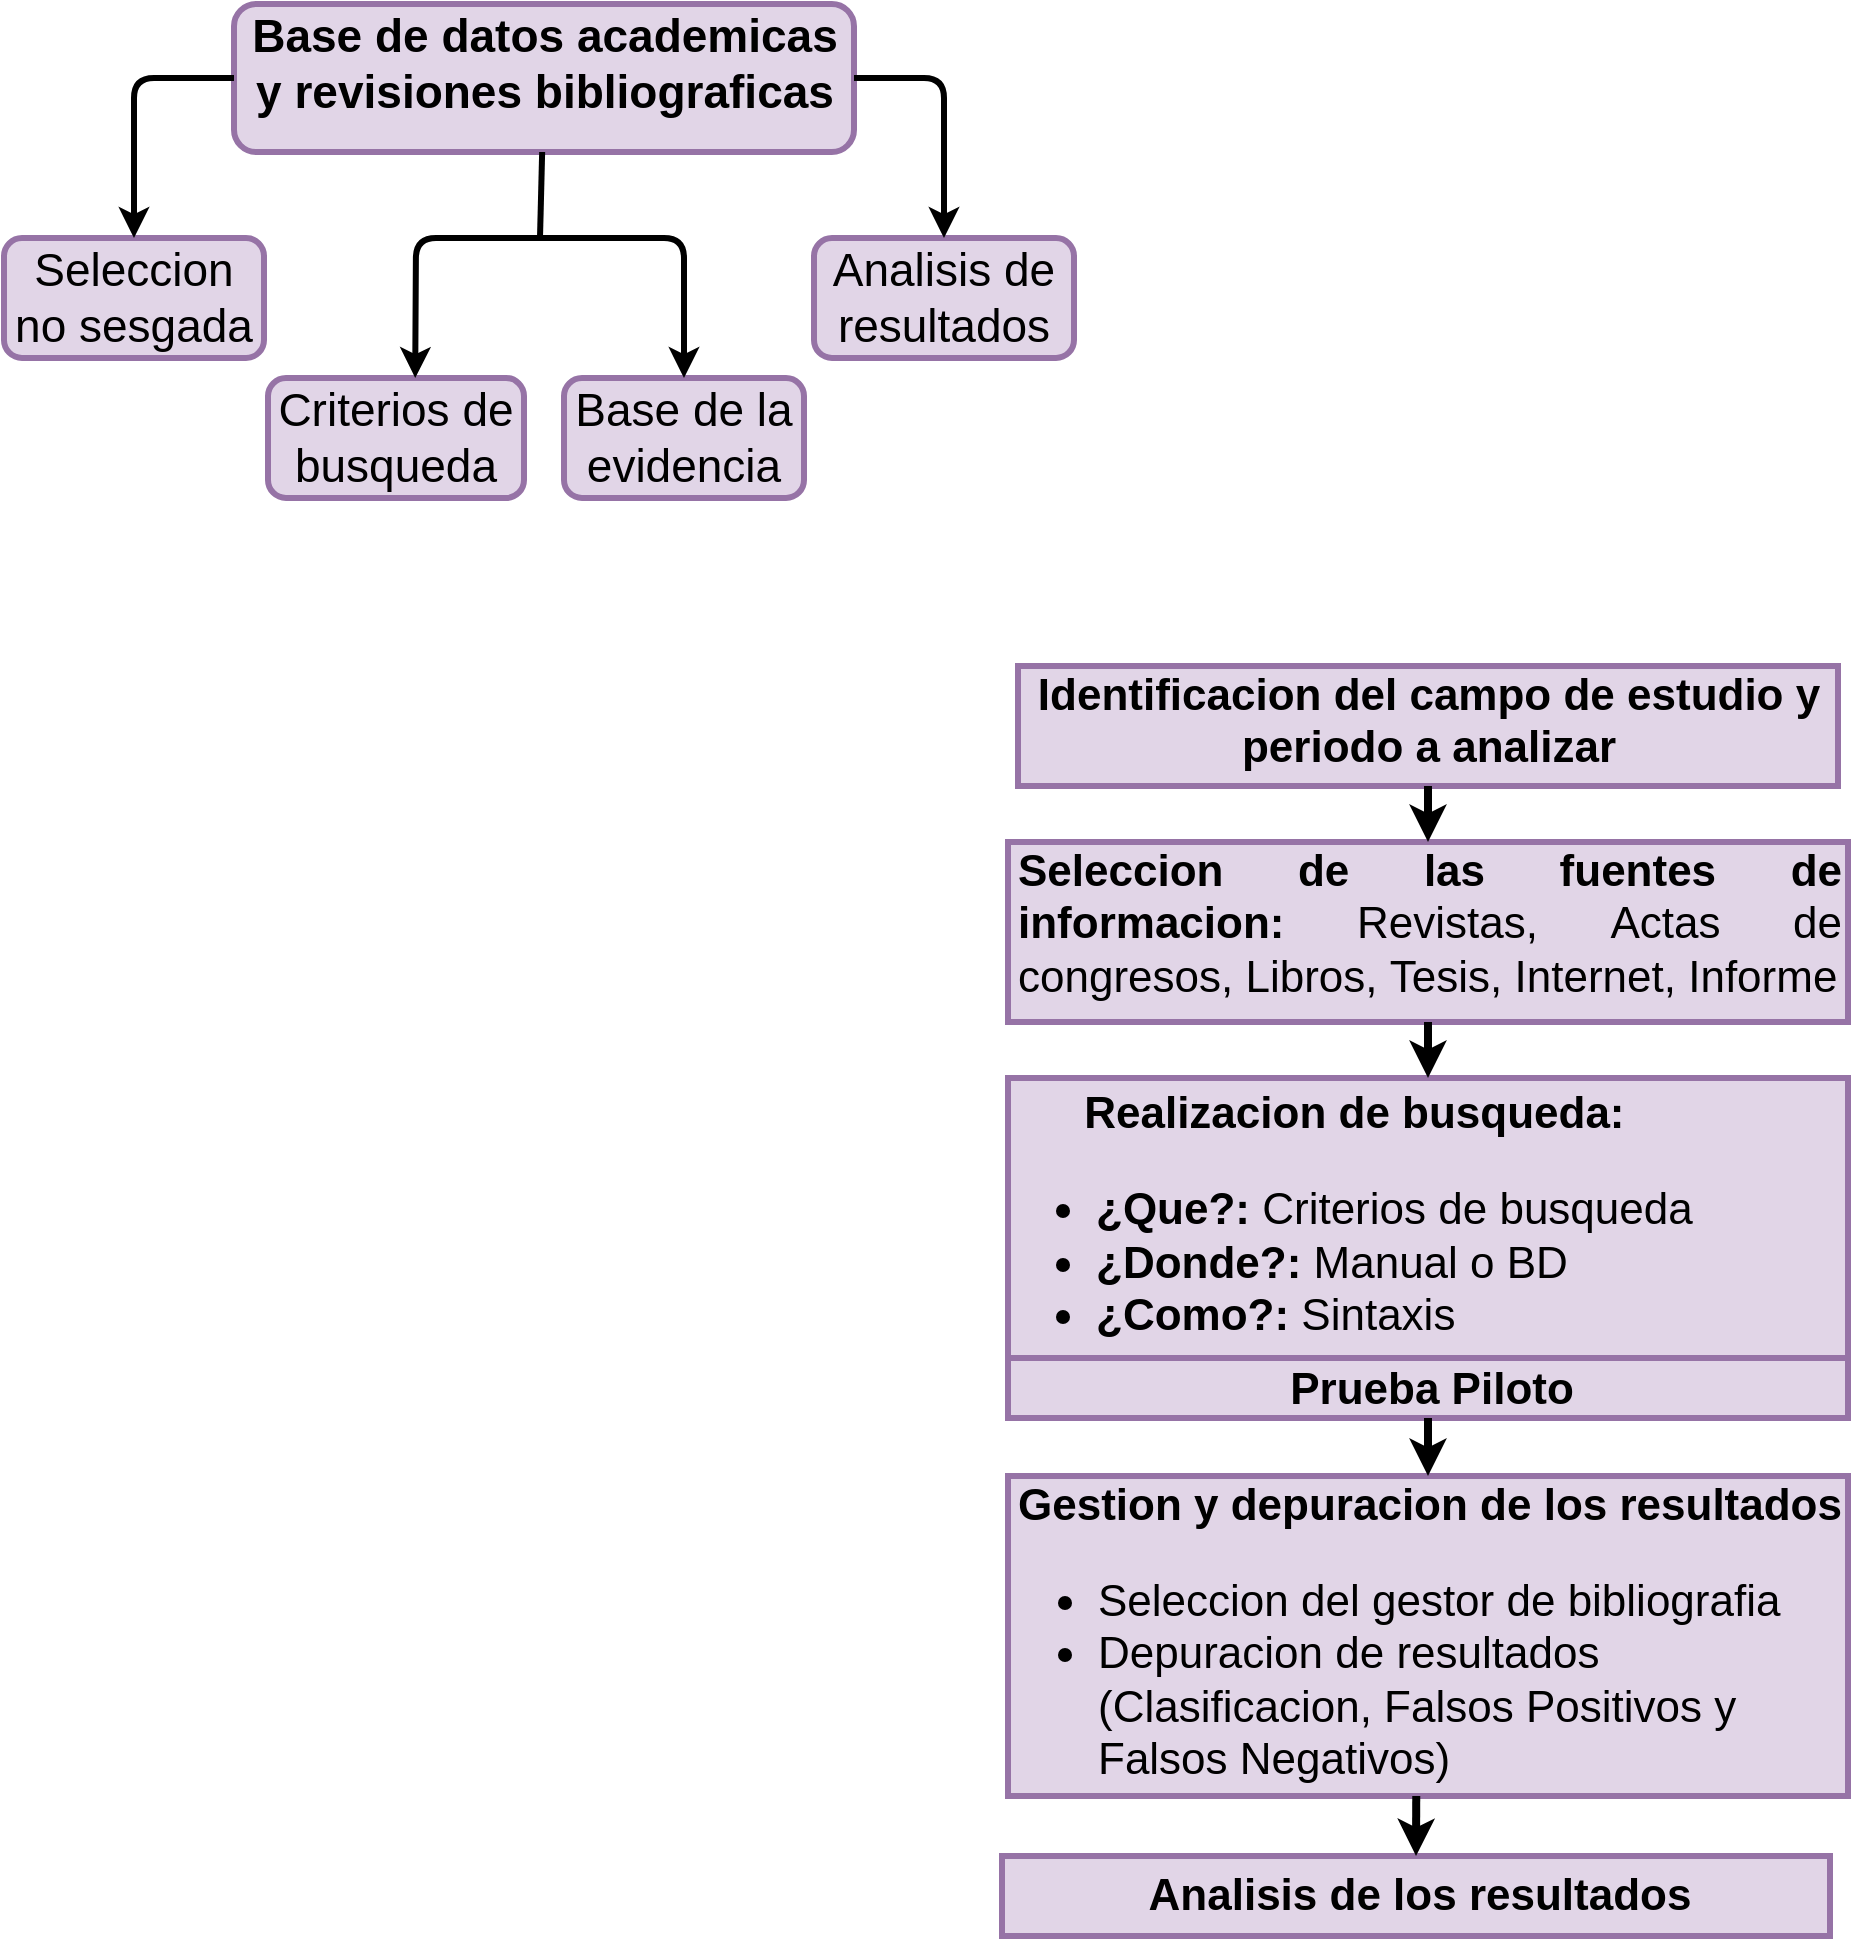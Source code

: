 <mxfile version="13.9.9" type="device"><diagram id="lKFYEOizSx88vdT_Pybc" name="Página-1"><mxGraphModel dx="852" dy="494" grid="1" gridSize="10" guides="1" tooltips="1" connect="1" arrows="1" fold="1" page="1" pageScale="1" pageWidth="2000" pageHeight="1200" math="0" shadow="0"><root><mxCell id="0"/><mxCell id="1" parent="0"/><mxCell id="fxqKXoC68d6CqEp5pSco-1" value="&lt;div style=&quot;font-size: 23px;&quot;&gt;Base de datos academicas y revisiones bibliograficas&lt;/div&gt;&lt;div style=&quot;font-size: 23px;&quot;&gt;&lt;br style=&quot;font-size: 23px;&quot;&gt;&lt;/div&gt;" style="rounded=1;whiteSpace=wrap;html=1;fillColor=#e1d5e7;strokeColor=#9673a6;strokeWidth=3;fontSize=23;spacingTop=5;fontStyle=1;spacingBottom=-9;spacingRight=1;spacingLeft=2;" vertex="1" parent="1"><mxGeometry x="210" y="113" width="310" height="74" as="geometry"/></mxCell><mxCell id="fxqKXoC68d6CqEp5pSco-3" value="Criterios de busqueda" style="rounded=1;whiteSpace=wrap;html=1;fillColor=#e1d5e7;strokeColor=#9673a6;strokeWidth=3;fontSize=23;" vertex="1" parent="1"><mxGeometry x="227" y="300" width="128" height="60" as="geometry"/></mxCell><mxCell id="fxqKXoC68d6CqEp5pSco-4" value="Seleccion no sesgada" style="rounded=1;whiteSpace=wrap;html=1;fillColor=#e1d5e7;strokeColor=#9673a6;strokeWidth=3;fontSize=23;" vertex="1" parent="1"><mxGeometry x="95" y="230" width="130" height="60" as="geometry"/></mxCell><mxCell id="fxqKXoC68d6CqEp5pSco-5" value="Base de la evidencia" style="rounded=1;whiteSpace=wrap;html=1;fillColor=#e1d5e7;strokeColor=#9673a6;strokeWidth=3;fontSize=23;" vertex="1" parent="1"><mxGeometry x="375" y="300" width="120" height="60" as="geometry"/></mxCell><mxCell id="fxqKXoC68d6CqEp5pSco-6" value="Analisis de resultados" style="rounded=1;whiteSpace=wrap;html=1;fillColor=#e1d5e7;strokeColor=#9673a6;strokeWidth=3;fontSize=23;" vertex="1" parent="1"><mxGeometry x="500" y="230" width="130" height="60" as="geometry"/></mxCell><mxCell id="fxqKXoC68d6CqEp5pSco-9" value="" style="endArrow=classic;html=1;fontSize=16;strokeWidth=3;exitX=1;exitY=0.5;exitDx=0;exitDy=0;entryX=0.5;entryY=0;entryDx=0;entryDy=0;" edge="1" parent="1" source="fxqKXoC68d6CqEp5pSco-1" target="fxqKXoC68d6CqEp5pSco-6"><mxGeometry width="50" height="50" relative="1" as="geometry"><mxPoint x="610" y="190" as="sourcePoint"/><mxPoint x="660" y="140" as="targetPoint"/><Array as="points"><mxPoint x="565" y="150"/></Array></mxGeometry></mxCell><mxCell id="fxqKXoC68d6CqEp5pSco-10" value="" style="endArrow=classic;html=1;fontSize=16;strokeWidth=3;exitX=0;exitY=0.5;exitDx=0;exitDy=0;entryX=0.5;entryY=0;entryDx=0;entryDy=0;" edge="1" parent="1" source="fxqKXoC68d6CqEp5pSco-1" target="fxqKXoC68d6CqEp5pSco-4"><mxGeometry width="50" height="50" relative="1" as="geometry"><mxPoint x="610" y="190" as="sourcePoint"/><mxPoint x="660" y="140" as="targetPoint"/><Array as="points"><mxPoint x="160" y="150"/></Array></mxGeometry></mxCell><mxCell id="fxqKXoC68d6CqEp5pSco-11" value="" style="endArrow=none;html=1;strokeWidth=3;fontSize=16;" edge="1" parent="1" source="fxqKXoC68d6CqEp5pSco-1"><mxGeometry width="50" height="50" relative="1" as="geometry"><mxPoint x="410" y="240" as="sourcePoint"/><mxPoint x="363" y="230" as="targetPoint"/></mxGeometry></mxCell><mxCell id="fxqKXoC68d6CqEp5pSco-12" value="" style="endArrow=classic;startArrow=classic;html=1;strokeWidth=3;fontSize=16;exitX=0.575;exitY=0;exitDx=0;exitDy=0;exitPerimeter=0;entryX=0.5;entryY=0;entryDx=0;entryDy=0;" edge="1" parent="1" source="fxqKXoC68d6CqEp5pSco-3" target="fxqKXoC68d6CqEp5pSco-5"><mxGeometry width="50" height="50" relative="1" as="geometry"><mxPoint x="330" y="300" as="sourcePoint"/><mxPoint x="410" y="270" as="targetPoint"/><Array as="points"><mxPoint x="301" y="230"/><mxPoint x="435" y="230"/></Array></mxGeometry></mxCell><mxCell id="fxqKXoC68d6CqEp5pSco-17" value="&lt;div style=&quot;font-size: 22px;&quot;&gt;&lt;div style=&quot;text-align: justify; font-size: 22px;&quot;&gt;&lt;b style=&quot;font-size: 22px;&quot;&gt;Seleccion de las fuentes de informacion:&lt;/b&gt;&amp;nbsp;&lt;span style=&quot;font-size: 22px;&quot;&gt;Revistas,&amp;nbsp;&lt;/span&gt;&lt;span style=&quot;font-size: 22px;&quot;&gt;Actas de congresos,&amp;nbsp;&lt;/span&gt;&lt;span style=&quot;font-size: 22px;&quot;&gt;Libros,&amp;nbsp;&lt;/span&gt;&lt;span style=&quot;font-size: 22px;&quot;&gt;Tesis,&amp;nbsp;&lt;/span&gt;&lt;span style=&quot;font-size: 22px;&quot;&gt;Internet,&amp;nbsp;&lt;/span&gt;&lt;span style=&quot;font-size: 22px;&quot;&gt;Informe&lt;/span&gt;&lt;/div&gt;&lt;div style=&quot;text-align: justify; font-size: 22px;&quot;&gt;&lt;br style=&quot;font-size: 22px;&quot;&gt;&lt;/div&gt;&lt;/div&gt;" style="rounded=0;whiteSpace=wrap;html=1;fillColor=#e1d5e7;strokeColor=#9673a6;strokeWidth=3;fontSize=22;spacingTop=17;fontStyle=0;spacingBottom=0;spacingRight=1;spacingLeft=5;align=right;" vertex="1" parent="1"><mxGeometry x="597" y="532" width="420" height="90" as="geometry"/></mxCell><mxCell id="fxqKXoC68d6CqEp5pSco-18" value="&lt;div style=&quot;font-size: 22px&quot;&gt;&lt;div style=&quot;font-size: 22px&quot;&gt;&lt;b&gt;Identificacion del campo de estudio y periodo a analizar&lt;/b&gt;&lt;/div&gt;&lt;div style=&quot;font-size: 22px&quot;&gt;&lt;br style=&quot;font-size: 22px&quot;&gt;&lt;/div&gt;&lt;/div&gt;" style="rounded=0;whiteSpace=wrap;html=1;fillColor=#e1d5e7;strokeColor=#9673a6;strokeWidth=3;fontSize=22;spacingTop=22;fontStyle=0;spacingBottom=0;spacingRight=1;spacingLeft=2;align=center;" vertex="1" parent="1"><mxGeometry x="602" y="444" width="410" height="60" as="geometry"/></mxCell><mxCell id="fxqKXoC68d6CqEp5pSco-22" value="&lt;div&gt;&lt;div style=&quot;text-align: center&quot;&gt;&lt;b&gt;Realizacion de busqueda:&lt;/b&gt;&lt;/div&gt;&lt;div&gt;&lt;ul&gt;&lt;li&gt;&lt;b&gt;¿Que?:&amp;nbsp;&lt;/b&gt;Criterios de busqueda&lt;/li&gt;&lt;li&gt;&lt;b&gt;¿Donde?:&amp;nbsp;&lt;/b&gt;Manual o BD&lt;/li&gt;&lt;li&gt;&lt;b&gt;¿Como?:&amp;nbsp;&lt;/b&gt;Sintaxis&lt;/li&gt;&lt;/ul&gt;&lt;/div&gt;&lt;/div&gt;" style="rounded=0;whiteSpace=wrap;html=1;fillColor=#e1d5e7;strokeColor=#9673a6;strokeWidth=3;fontSize=22;spacingTop=18;fontStyle=0;spacingBottom=0;spacingRight=1;spacingLeft=2;align=left;" vertex="1" parent="1"><mxGeometry x="597" y="650" width="420" height="140" as="geometry"/></mxCell><mxCell id="fxqKXoC68d6CqEp5pSco-23" value="&lt;div style=&quot;font-size: 22px&quot;&gt;&lt;div style=&quot;font-size: 22px&quot;&gt;&lt;b&gt;Prueba Piloto&lt;/b&gt;&lt;/div&gt;&lt;/div&gt;" style="rounded=0;whiteSpace=wrap;html=1;fillColor=#e1d5e7;strokeColor=#9673a6;strokeWidth=3;fontSize=22;spacingTop=2;fontStyle=0;spacingBottom=0;spacingRight=1;spacingLeft=5;align=center;" vertex="1" parent="1"><mxGeometry x="597" y="790" width="420" height="30" as="geometry"/></mxCell><mxCell id="fxqKXoC68d6CqEp5pSco-24" value="&lt;div style=&quot;font-size: 22px&quot;&gt;&lt;div style=&quot;font-size: 22px&quot;&gt;&lt;div style=&quot;text-align: center&quot;&gt;&lt;b&gt;Gestion y depuracion de los resultados&lt;/b&gt;&lt;/div&gt;&lt;div style=&quot;text-align: left&quot;&gt;&lt;ul&gt;&lt;li&gt;Seleccion del gestor de bibliografia&lt;/li&gt;&lt;li&gt;Depuracion de resultados (Clasificacion, Falsos Positivos y Falsos Negativos)&lt;/li&gt;&lt;/ul&gt;&lt;/div&gt;&lt;/div&gt;&lt;/div&gt;" style="rounded=0;whiteSpace=wrap;html=1;fillColor=#e1d5e7;strokeColor=#9673a6;strokeWidth=3;fontSize=22;spacingTop=17;fontStyle=0;spacingBottom=0;spacingRight=1;spacingLeft=5;align=right;" vertex="1" parent="1"><mxGeometry x="597" y="849" width="420" height="160" as="geometry"/></mxCell><mxCell id="fxqKXoC68d6CqEp5pSco-25" value="&lt;div style=&quot;font-size: 22px&quot;&gt;&lt;div style=&quot;font-size: 22px&quot;&gt;&lt;div style=&quot;&quot;&gt;&lt;b&gt;Analisis de los resultados&lt;/b&gt;&lt;/div&gt;&lt;/div&gt;&lt;/div&gt;" style="rounded=0;whiteSpace=wrap;html=1;fillColor=#e1d5e7;strokeColor=#9673a6;strokeWidth=3;fontSize=22;spacingTop=0;fontStyle=0;spacingBottom=0;spacingRight=1;spacingLeft=5;align=center;" vertex="1" parent="1"><mxGeometry x="594" y="1039" width="414" height="40" as="geometry"/></mxCell><mxCell id="fxqKXoC68d6CqEp5pSco-28" value="" style="endArrow=classic;html=1;strokeWidth=4;fontSize=22;entryX=0.5;entryY=0;entryDx=0;entryDy=0;exitX=0.5;exitY=1;exitDx=0;exitDy=0;fontColor=#990000;labelBorderColor=#000000;" edge="1" parent="1" source="fxqKXoC68d6CqEp5pSco-18" target="fxqKXoC68d6CqEp5pSco-17"><mxGeometry width="50" height="50" relative="1" as="geometry"><mxPoint x="680" y="330" as="sourcePoint"/><mxPoint x="680" y="380" as="targetPoint"/></mxGeometry></mxCell><mxCell id="fxqKXoC68d6CqEp5pSco-30" value="" style="endArrow=classic;html=1;strokeWidth=4;fontSize=22;entryX=0.5;entryY=0;entryDx=0;entryDy=0;exitX=0.5;exitY=1;exitDx=0;exitDy=0;fontColor=#990000;labelBorderColor=#000000;" edge="1" parent="1" source="fxqKXoC68d6CqEp5pSco-17" target="fxqKXoC68d6CqEp5pSco-22"><mxGeometry width="50" height="50" relative="1" as="geometry"><mxPoint x="817" y="499" as="sourcePoint"/><mxPoint x="817" y="540" as="targetPoint"/></mxGeometry></mxCell><mxCell id="fxqKXoC68d6CqEp5pSco-31" value="" style="endArrow=classic;html=1;strokeWidth=4;fontSize=22;entryX=0.5;entryY=0;entryDx=0;entryDy=0;exitX=0.5;exitY=1;exitDx=0;exitDy=0;fontColor=#990000;labelBorderColor=#000000;" edge="1" parent="1" source="fxqKXoC68d6CqEp5pSco-23" target="fxqKXoC68d6CqEp5pSco-24"><mxGeometry width="50" height="50" relative="1" as="geometry"><mxPoint x="817" y="625" as="sourcePoint"/><mxPoint x="817" y="660" as="targetPoint"/></mxGeometry></mxCell><mxCell id="fxqKXoC68d6CqEp5pSco-32" value="" style="endArrow=classic;html=1;strokeWidth=4;fontSize=22;entryX=0.5;entryY=0;entryDx=0;entryDy=0;exitX=0.486;exitY=1;exitDx=0;exitDy=0;fontColor=#990000;labelBorderColor=#000000;exitPerimeter=0;" edge="1" parent="1" source="fxqKXoC68d6CqEp5pSco-24" target="fxqKXoC68d6CqEp5pSco-25"><mxGeometry width="50" height="50" relative="1" as="geometry"><mxPoint x="817" y="830" as="sourcePoint"/><mxPoint x="817" y="876" as="targetPoint"/></mxGeometry></mxCell></root></mxGraphModel></diagram></mxfile>